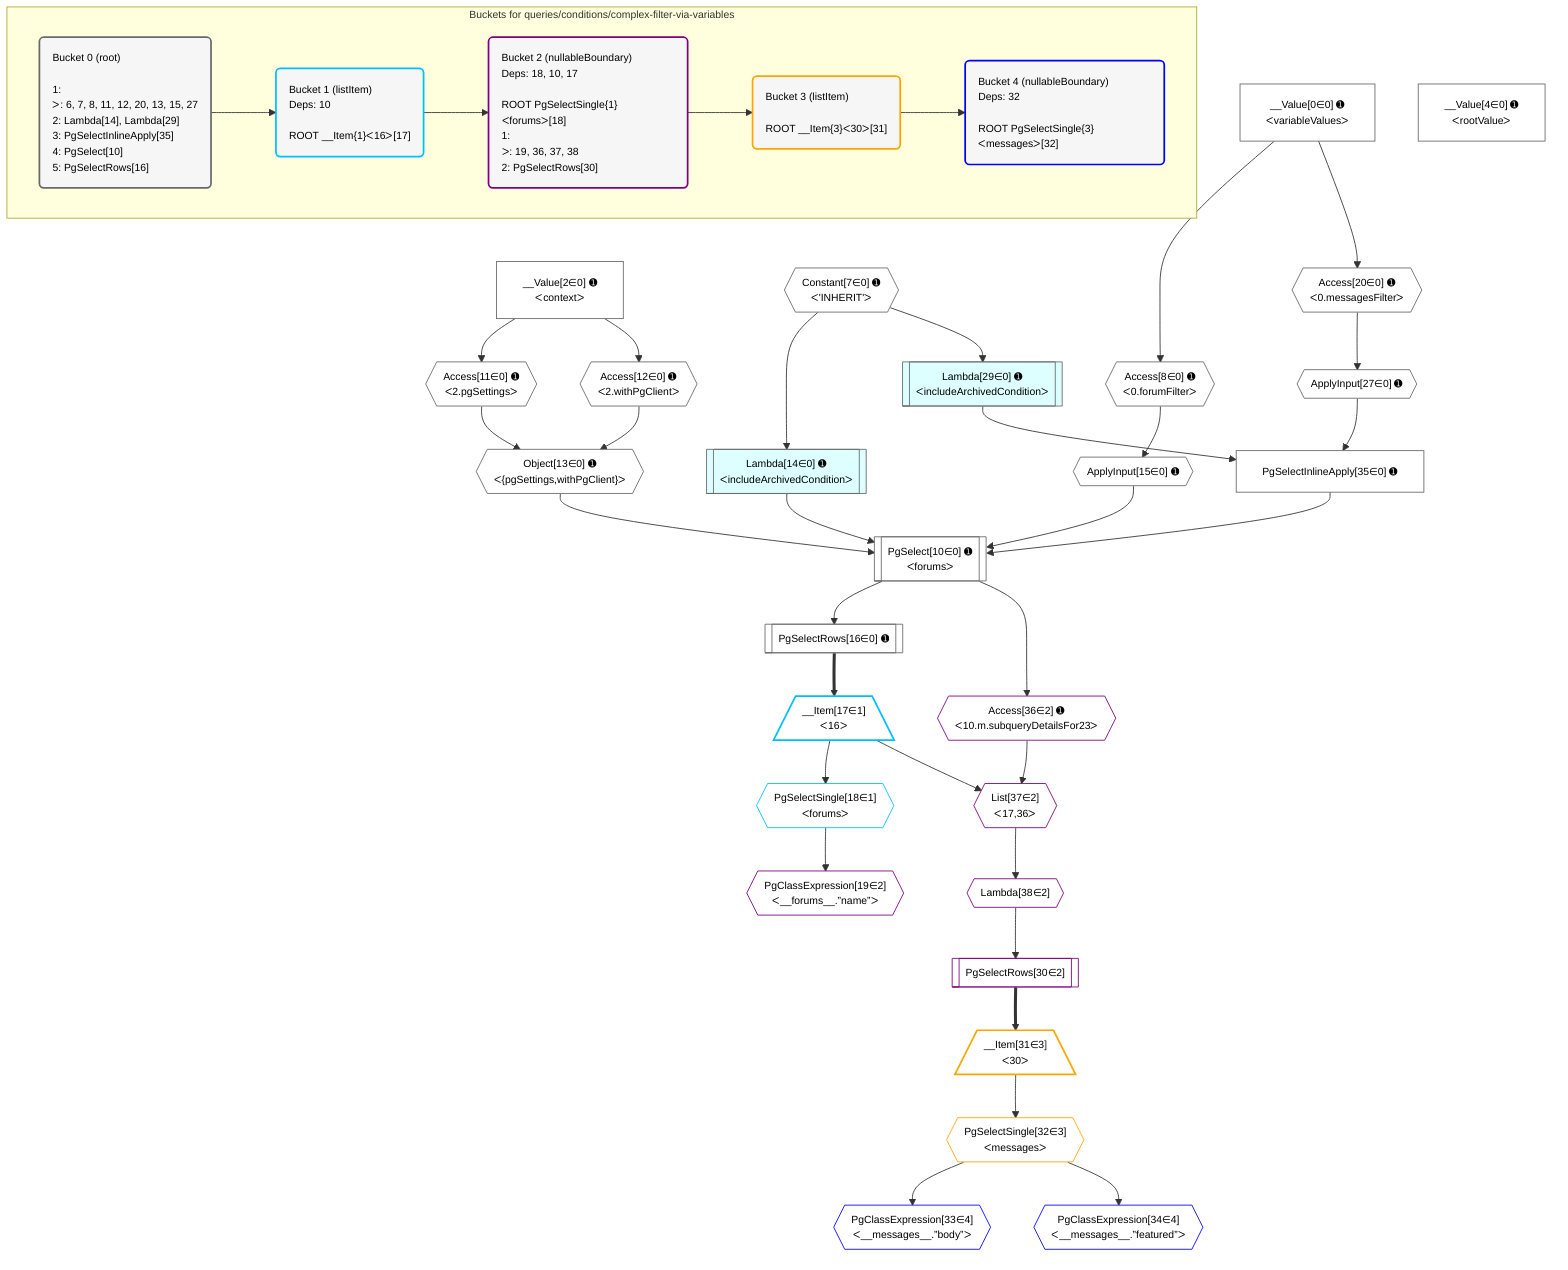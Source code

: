 %%{init: {'themeVariables': { 'fontSize': '12px'}}}%%
graph TD
    classDef path fill:#eee,stroke:#000,color:#000
    classDef plan fill:#fff,stroke-width:1px,color:#000
    classDef itemplan fill:#fff,stroke-width:2px,color:#000
    classDef unbatchedplan fill:#dff,stroke-width:1px,color:#000
    classDef sideeffectplan fill:#fcc,stroke-width:2px,color:#000
    classDef bucket fill:#f6f6f6,color:#000,stroke-width:2px,text-align:left


    %% plan dependencies
    PgSelect10[["PgSelect[10∈0] ➊<br />ᐸforumsᐳ"]]:::plan
    Object13{{"Object[13∈0] ➊<br />ᐸ{pgSettings,withPgClient}ᐳ"}}:::plan
    Lambda14[["Lambda[14∈0] ➊<br />ᐸincludeArchivedConditionᐳ"]]:::unbatchedplan
    ApplyInput15{{"ApplyInput[15∈0] ➊"}}:::plan
    PgSelectInlineApply35["PgSelectInlineApply[35∈0] ➊"]:::plan
    Object13 & Lambda14 & ApplyInput15 & PgSelectInlineApply35 --> PgSelect10
    ApplyInput27{{"ApplyInput[27∈0] ➊"}}:::plan
    Lambda29[["Lambda[29∈0] ➊<br />ᐸincludeArchivedConditionᐳ"]]:::unbatchedplan
    ApplyInput27 & Lambda29 --> PgSelectInlineApply35
    Access11{{"Access[11∈0] ➊<br />ᐸ2.pgSettingsᐳ"}}:::plan
    Access12{{"Access[12∈0] ➊<br />ᐸ2.withPgClientᐳ"}}:::plan
    Access11 & Access12 --> Object13
    Access8{{"Access[8∈0] ➊<br />ᐸ0.forumFilterᐳ"}}:::plan
    __Value0["__Value[0∈0] ➊<br />ᐸvariableValuesᐳ"]:::plan
    __Value0 --> Access8
    __Value2["__Value[2∈0] ➊<br />ᐸcontextᐳ"]:::plan
    __Value2 --> Access11
    __Value2 --> Access12
    Constant7{{"Constant[7∈0] ➊<br />ᐸ'INHERIT'ᐳ"}}:::plan
    Constant7 --> Lambda14
    Access8 --> ApplyInput15
    PgSelectRows16[["PgSelectRows[16∈0] ➊"]]:::plan
    PgSelect10 --> PgSelectRows16
    Access20{{"Access[20∈0] ➊<br />ᐸ0.messagesFilterᐳ"}}:::plan
    __Value0 --> Access20
    Access20 --> ApplyInput27
    Constant7 --> Lambda29
    __Value4["__Value[4∈0] ➊<br />ᐸrootValueᐳ"]:::plan
    __Item17[/"__Item[17∈1]<br />ᐸ16ᐳ"\]:::itemplan
    PgSelectRows16 ==> __Item17
    PgSelectSingle18{{"PgSelectSingle[18∈1]<br />ᐸforumsᐳ"}}:::plan
    __Item17 --> PgSelectSingle18
    List37{{"List[37∈2]<br />ᐸ17,36ᐳ"}}:::plan
    Access36{{"Access[36∈2] ➊<br />ᐸ10.m.subqueryDetailsFor23ᐳ"}}:::plan
    __Item17 & Access36 --> List37
    PgClassExpression19{{"PgClassExpression[19∈2]<br />ᐸ__forums__.”name”ᐳ"}}:::plan
    PgSelectSingle18 --> PgClassExpression19
    PgSelectRows30[["PgSelectRows[30∈2]"]]:::plan
    Lambda38{{"Lambda[38∈2]"}}:::plan
    Lambda38 --> PgSelectRows30
    PgSelect10 --> Access36
    List37 --> Lambda38
    __Item31[/"__Item[31∈3]<br />ᐸ30ᐳ"\]:::itemplan
    PgSelectRows30 ==> __Item31
    PgSelectSingle32{{"PgSelectSingle[32∈3]<br />ᐸmessagesᐳ"}}:::plan
    __Item31 --> PgSelectSingle32
    PgClassExpression33{{"PgClassExpression[33∈4]<br />ᐸ__messages__.”body”ᐳ"}}:::plan
    PgSelectSingle32 --> PgClassExpression33
    PgClassExpression34{{"PgClassExpression[34∈4]<br />ᐸ__messages__.”featured”ᐳ"}}:::plan
    PgSelectSingle32 --> PgClassExpression34

    %% define steps

    subgraph "Buckets for queries/conditions/complex-filter-via-variables"
    Bucket0("Bucket 0 (root)<br /><br />1: <br />ᐳ: 6, 7, 8, 11, 12, 20, 13, 15, 27<br />2: Lambda[14], Lambda[29]<br />3: PgSelectInlineApply[35]<br />4: PgSelect[10]<br />5: PgSelectRows[16]"):::bucket
    classDef bucket0 stroke:#696969
    class Bucket0,__Value0,__Value2,__Value4,Constant7,Access8,PgSelect10,Access11,Access12,Object13,Lambda14,ApplyInput15,PgSelectRows16,Access20,ApplyInput27,Lambda29,PgSelectInlineApply35 bucket0
    Bucket1("Bucket 1 (listItem)<br />Deps: 10<br /><br />ROOT __Item{1}ᐸ16ᐳ[17]"):::bucket
    classDef bucket1 stroke:#00bfff
    class Bucket1,__Item17,PgSelectSingle18 bucket1
    Bucket2("Bucket 2 (nullableBoundary)<br />Deps: 18, 10, 17<br /><br />ROOT PgSelectSingle{1}ᐸforumsᐳ[18]<br />1: <br />ᐳ: 19, 36, 37, 38<br />2: PgSelectRows[30]"):::bucket
    classDef bucket2 stroke:#7f007f
    class Bucket2,PgClassExpression19,PgSelectRows30,Access36,List37,Lambda38 bucket2
    Bucket3("Bucket 3 (listItem)<br /><br />ROOT __Item{3}ᐸ30ᐳ[31]"):::bucket
    classDef bucket3 stroke:#ffa500
    class Bucket3,__Item31,PgSelectSingle32 bucket3
    Bucket4("Bucket 4 (nullableBoundary)<br />Deps: 32<br /><br />ROOT PgSelectSingle{3}ᐸmessagesᐳ[32]"):::bucket
    classDef bucket4 stroke:#0000ff
    class Bucket4,PgClassExpression33,PgClassExpression34 bucket4
    Bucket0 --> Bucket1
    Bucket1 --> Bucket2
    Bucket2 --> Bucket3
    Bucket3 --> Bucket4
    end